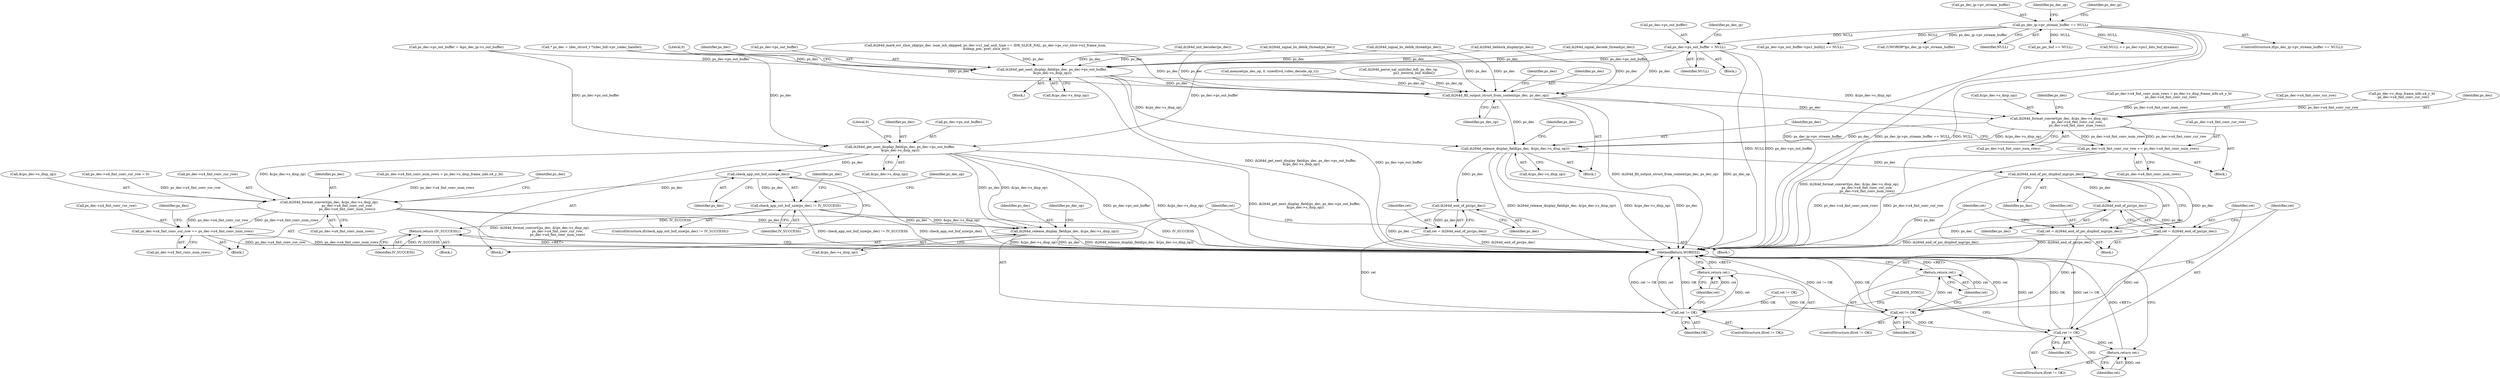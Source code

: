 digraph "0_Android_e86d3cfd2bc28dac421092106751e5638d54a848@pointer" {
"1000317" [label="(Call,ps_dec->ps_out_buffer = NULL)"];
"1000266" [label="(Call,ps_dec_ip->pv_stream_buffer == NULL)"];
"1000722" [label="(Call,ih264d_get_next_display_field(ps_dec, ps_dec->ps_out_buffer,\n &(ps_dec->s_disp_op)))"];
"1000742" [label="(Call,check_app_out_buf_size(ps_dec))"];
"1000741" [label="(Call,check_app_out_buf_size(ps_dec) != IV_SUCCESS)"];
"1000906" [label="(Return,return (IV_SUCCESS);)"];
"1000767" [label="(Call,ih264d_format_convert(ps_dec, &(ps_dec->s_disp_op),\n                                  ps_dec->u4_fmt_conv_cur_row,\n                                  ps_dec->u4_fmt_conv_num_rows))"];
"1000779" [label="(Call,ps_dec->u4_fmt_conv_cur_row += ps_dec->u4_fmt_conv_num_rows)"];
"1000791" [label="(Call,ih264d_release_display_field(ps_dec, &(ps_dec->s_disp_op)))"];
"1002064" [label="(Call,ih264d_get_next_display_field(ps_dec, ps_dec->ps_out_buffer,\n &(ps_dec->s_disp_op)))"];
"1002092" [label="(Call,ih264d_fill_output_struct_from_context(ps_dec, ps_dec_op))"];
"1002123" [label="(Call,ih264d_format_convert(ps_dec, &(ps_dec->s_disp_op),\n                                  ps_dec->u4_fmt_conv_cur_row,\n                                  ps_dec->u4_fmt_conv_num_rows))"];
"1002135" [label="(Call,ps_dec->u4_fmt_conv_cur_row += ps_dec->u4_fmt_conv_num_rows)"];
"1002142" [label="(Call,ih264d_release_display_field(ps_dec, &(ps_dec->s_disp_op)))"];
"1002234" [label="(Call,ih264d_end_of_pic_dispbuf_mgr(ps_dec))"];
"1002232" [label="(Call,ret = ih264d_end_of_pic_dispbuf_mgr(ps_dec))"];
"1002237" [label="(Call,ret != OK)"];
"1002240" [label="(Return,return ret;)"];
"1002247" [label="(Call,ret != OK)"];
"1002250" [label="(Return,return ret;)"];
"1002244" [label="(Call,ih264d_end_of_pic(ps_dec))"];
"1002242" [label="(Call,ret = ih264d_end_of_pic(ps_dec))"];
"1002256" [label="(Call,ih264d_end_of_pic(ps_dec))"];
"1002254" [label="(Call,ret = ih264d_end_of_pic(ps_dec))"];
"1002259" [label="(Call,ret != OK)"];
"1002262" [label="(Return,return ret;)"];
"1002247" [label="(Call,ret != OK)"];
"1000743" [label="(Identifier,ps_dec)"];
"1002248" [label="(Identifier,ret)"];
"1002253" [label="(Block,)"];
"1000265" [label="(ControlStructure,if(ps_dec_ip->pv_stream_buffer == NULL))"];
"1000727" [label="(Call,&(ps_dec->s_disp_op))"];
"1002135" [label="(Call,ps_dec->u4_fmt_conv_cur_row += ps_dec->u4_fmt_conv_num_rows)"];
"1002114" [label="(Call,ps_dec->s_disp_frame_info.u4_y_ht\n - ps_dec->u4_fmt_conv_cur_row)"];
"1000330" [label="(Call,ps_dec->ps_out_buffer = &ps_dec_ip->s_out_buffer)"];
"1002244" [label="(Call,ih264d_end_of_pic(ps_dec))"];
"1002249" [label="(Identifier,OK)"];
"1002245" [label="(Identifier,ps_dec)"];
"1000318" [label="(Call,ps_dec->ps_out_buffer)"];
"1002250" [label="(Return,return ret;)"];
"1000769" [label="(Call,&(ps_dec->s_disp_op))"];
"1002124" [label="(Identifier,ps_dec)"];
"1002231" [label="(Block,)"];
"1000420" [label="(Call,ps_dec->ps_out_buffer->pu1_bufs[i] == NULL)"];
"1000159" [label="(Call,* ps_dec = (dec_struct_t *)(dec_hdl->pv_codec_handle))"];
"1002075" [label="(Literal,0)"];
"1002251" [label="(Identifier,ret)"];
"1002241" [label="(Identifier,ret)"];
"1002098" [label="(Identifier,ps_dec)"];
"1002243" [label="(Identifier,ret)"];
"1000753" [label="(Call,ps_dec->u4_fmt_conv_cur_row = 0)"];
"1002065" [label="(Identifier,ps_dec)"];
"1000741" [label="(Call,check_app_out_buf_size(ps_dec) != IV_SUCCESS)"];
"1000739" [label="(Block,)"];
"1002139" [label="(Call,ps_dec->u4_fmt_conv_num_rows)"];
"1001003" [label="(Call,(UWORD8*)ps_dec_ip->pv_stream_buffer)"];
"1002152" [label="(Identifier,ps_dec)"];
"1002258" [label="(ControlStructure,if(ret != OK))"];
"1002132" [label="(Call,ps_dec->u4_fmt_conv_num_rows)"];
"1002254" [label="(Call,ret = ih264d_end_of_pic(ps_dec))"];
"1000767" [label="(Call,ih264d_format_convert(ps_dec, &(ps_dec->s_disp_op),\n                                  ps_dec->u4_fmt_conv_cur_row,\n                                  ps_dec->u4_fmt_conv_num_rows))"];
"1002235" [label="(Identifier,ps_dec)"];
"1000773" [label="(Call,ps_dec->u4_fmt_conv_cur_row)"];
"1002233" [label="(Identifier,ret)"];
"1002052" [label="(Block,)"];
"1000780" [label="(Call,ps_dec->u4_fmt_conv_cur_row)"];
"1002109" [label="(Block,)"];
"1001935" [label="(Call,ih264d_deblock_display(ps_dec))"];
"1000793" [label="(Call,&(ps_dec->s_disp_op))"];
"1000906" [label="(Return,return (IV_SUCCESS);)"];
"1000776" [label="(Call,ps_dec->u4_fmt_conv_num_rows)"];
"1002242" [label="(Call,ret = ih264d_end_of_pic(ps_dec))"];
"1000157" [label="(Block,)"];
"1002092" [label="(Call,ih264d_fill_output_struct_from_context(ps_dec, ps_dec_op))"];
"1002125" [label="(Call,&(ps_dec->s_disp_op))"];
"1000724" [label="(Call,ps_dec->ps_out_buffer)"];
"1002136" [label="(Call,ps_dec->u4_fmt_conv_cur_row)"];
"1002262" [label="(Return,return ret;)"];
"1000905" [label="(Block,)"];
"1000270" [label="(Identifier,NULL)"];
"1000768" [label="(Identifier,ps_dec)"];
"1000723" [label="(Identifier,ps_dec)"];
"1002240" [label="(Return,return ret;)"];
"1000758" [label="(Call,ps_dec->u4_fmt_conv_num_rows = ps_dec->s_disp_frame_info.u4_y_ht)"];
"1002137" [label="(Identifier,ps_dec)"];
"1002110" [label="(Call,ps_dec->u4_fmt_conv_num_rows = ps_dec->s_disp_frame_info.u4_y_ht\n - ps_dec->u4_fmt_conv_cur_row)"];
"1002144" [label="(Call,&(ps_dec->s_disp_op))"];
"1002239" [label="(Identifier,OK)"];
"1002236" [label="(ControlStructure,if(ret != OK))"];
"1002263" [label="(Identifier,ret)"];
"1000907" [label="(Identifier,IV_SUCCESS)"];
"1002255" [label="(Identifier,ret)"];
"1002123" [label="(Call,ih264d_format_convert(ps_dec, &(ps_dec->s_disp_op),\n                                  ps_dec->u4_fmt_conv_cur_row,\n                                  ps_dec->u4_fmt_conv_num_rows))"];
"1000622" [label="(Call,ps_pic_buf == NULL)"];
"1002237" [label="(Call,ret != OK)"];
"1001771" [label="(Call,ih264d_signal_bs_deblk_thread(ps_dec))"];
"1002093" [label="(Identifier,ps_dec)"];
"1002069" [label="(Call,&(ps_dec->s_disp_op))"];
"1000740" [label="(ControlStructure,if(check_app_out_buf_size(ps_dec) != IV_SUCCESS))"];
"1000707" [label="(Block,)"];
"1000267" [label="(Call,ps_dec_ip->pv_stream_buffer)"];
"1002257" [label="(Identifier,ps_dec)"];
"1000274" [label="(Identifier,ps_dec_op)"];
"1000799" [label="(Identifier,ps_dec_op)"];
"1000792" [label="(Identifier,ps_dec)"];
"1002142" [label="(Call,ih264d_release_display_field(ps_dec, &(ps_dec->s_disp_op)))"];
"1002234" [label="(Call,ih264d_end_of_pic_dispbuf_mgr(ps_dec))"];
"1002238" [label="(Identifier,ret)"];
"1002246" [label="(ControlStructure,if(ret != OK))"];
"1000744" [label="(Identifier,IV_SUCCESS)"];
"1000755" [label="(Identifier,ps_dec)"];
"1002064" [label="(Call,ih264d_get_next_display_field(ps_dec, ps_dec->ps_out_buffer,\n &(ps_dec->s_disp_op)))"];
"1002050" [label="(Call,ih264d_signal_bs_deblk_thread(ps_dec))"];
"1000266" [label="(Call,ps_dec_ip->pv_stream_buffer == NULL)"];
"1001586" [label="(Call,ih264d_mark_err_slice_skip(ps_dec, num_mb_skipped, ps_dec->u1_nal_unit_type == IDR_SLICE_NAL, ps_dec->ps_cur_slice->u2_frame_num,\n &temp_poc, prev_slice_err))"];
"1002129" [label="(Call,ps_dec->u4_fmt_conv_cur_row)"];
"1000722" [label="(Call,ih264d_get_next_display_field(ps_dec, ps_dec->ps_out_buffer,\n &(ps_dec->s_disp_op)))"];
"1002232" [label="(Call,ret = ih264d_end_of_pic_dispbuf_mgr(ps_dec))"];
"1000733" [label="(Literal,0)"];
"1000317" [label="(Call,ps_dec->ps_out_buffer = NULL)"];
"1002066" [label="(Call,ps_dec->ps_out_buffer)"];
"1002264" [label="(Call,DATA_SYNC())"];
"1002272" [label="(MethodReturn,WORD32)"];
"1000783" [label="(Call,ps_dec->u4_fmt_conv_num_rows)"];
"1000233" [label="(Call,memset(ps_dec_op, 0, sizeof(ivd_video_decode_op_t)))"];
"1002256" [label="(Call,ih264d_end_of_pic(ps_dec))"];
"1000781" [label="(Identifier,ps_dec)"];
"1002063" [label="(Block,)"];
"1002094" [label="(Identifier,ps_dec_op)"];
"1000325" [label="(Identifier,ps_dec_ip)"];
"1000321" [label="(Identifier,NULL)"];
"1000742" [label="(Call,check_app_out_buf_size(ps_dec))"];
"1001326" [label="(Call,ret != OK)"];
"1000289" [label="(Identifier,ps_dec_ip)"];
"1000748" [label="(Identifier,ps_dec_op)"];
"1002259" [label="(Call,ret != OK)"];
"1001762" [label="(Call,ih264d_signal_decode_thread(ps_dec))"];
"1001320" [label="(Call,ih264d_parse_nal_unit(dec_hdl, ps_dec_op,\n                              pu1_bitstrm_buf, buflen))"];
"1000788" [label="(Identifier,ps_dec)"];
"1000918" [label="(Call,ih264d_init_decoder(ps_dec))"];
"1001022" [label="(Call,NULL == ps_dec->pu1_bits_buf_dynamic)"];
"1000779" [label="(Call,ps_dec->u4_fmt_conv_cur_row += ps_dec->u4_fmt_conv_num_rows)"];
"1000791" [label="(Call,ih264d_release_display_field(ps_dec, &(ps_dec->s_disp_op)))"];
"1002143" [label="(Identifier,ps_dec)"];
"1002260" [label="(Identifier,ret)"];
"1002261" [label="(Identifier,OK)"];
"1000317" -> "1000157"  [label="AST: "];
"1000317" -> "1000321"  [label="CFG: "];
"1000318" -> "1000317"  [label="AST: "];
"1000321" -> "1000317"  [label="AST: "];
"1000325" -> "1000317"  [label="CFG: "];
"1000317" -> "1002272"  [label="DDG: ps_dec->ps_out_buffer"];
"1000317" -> "1002272"  [label="DDG: NULL"];
"1000266" -> "1000317"  [label="DDG: NULL"];
"1000317" -> "1000722"  [label="DDG: ps_dec->ps_out_buffer"];
"1000317" -> "1002064"  [label="DDG: ps_dec->ps_out_buffer"];
"1000266" -> "1000265"  [label="AST: "];
"1000266" -> "1000270"  [label="CFG: "];
"1000267" -> "1000266"  [label="AST: "];
"1000270" -> "1000266"  [label="AST: "];
"1000274" -> "1000266"  [label="CFG: "];
"1000289" -> "1000266"  [label="CFG: "];
"1000266" -> "1002272"  [label="DDG: ps_dec_ip->pv_stream_buffer"];
"1000266" -> "1002272"  [label="DDG: ps_dec_ip->pv_stream_buffer == NULL"];
"1000266" -> "1002272"  [label="DDG: NULL"];
"1000266" -> "1000420"  [label="DDG: NULL"];
"1000266" -> "1000622"  [label="DDG: NULL"];
"1000266" -> "1001003"  [label="DDG: ps_dec_ip->pv_stream_buffer"];
"1000266" -> "1001022"  [label="DDG: NULL"];
"1000722" -> "1000707"  [label="AST: "];
"1000722" -> "1000727"  [label="CFG: "];
"1000723" -> "1000722"  [label="AST: "];
"1000724" -> "1000722"  [label="AST: "];
"1000727" -> "1000722"  [label="AST: "];
"1000733" -> "1000722"  [label="CFG: "];
"1000722" -> "1002272"  [label="DDG: ps_dec->ps_out_buffer"];
"1000722" -> "1002272"  [label="DDG: &(ps_dec->s_disp_op)"];
"1000722" -> "1002272"  [label="DDG: ih264d_get_next_display_field(ps_dec, ps_dec->ps_out_buffer,\n &(ps_dec->s_disp_op))"];
"1000159" -> "1000722"  [label="DDG: ps_dec"];
"1000330" -> "1000722"  [label="DDG: ps_dec->ps_out_buffer"];
"1000722" -> "1000742"  [label="DDG: ps_dec"];
"1000722" -> "1000767"  [label="DDG: &(ps_dec->s_disp_op)"];
"1000722" -> "1000791"  [label="DDG: ps_dec"];
"1000722" -> "1000791"  [label="DDG: &(ps_dec->s_disp_op)"];
"1000742" -> "1000741"  [label="AST: "];
"1000742" -> "1000743"  [label="CFG: "];
"1000743" -> "1000742"  [label="AST: "];
"1000744" -> "1000742"  [label="CFG: "];
"1000742" -> "1002272"  [label="DDG: ps_dec"];
"1000742" -> "1000741"  [label="DDG: ps_dec"];
"1000742" -> "1000767"  [label="DDG: ps_dec"];
"1000741" -> "1000740"  [label="AST: "];
"1000741" -> "1000744"  [label="CFG: "];
"1000744" -> "1000741"  [label="AST: "];
"1000748" -> "1000741"  [label="CFG: "];
"1000755" -> "1000741"  [label="CFG: "];
"1000741" -> "1002272"  [label="DDG: check_app_out_buf_size(ps_dec)"];
"1000741" -> "1002272"  [label="DDG: IV_SUCCESS"];
"1000741" -> "1002272"  [label="DDG: check_app_out_buf_size(ps_dec) != IV_SUCCESS"];
"1000741" -> "1000906"  [label="DDG: IV_SUCCESS"];
"1000906" -> "1000905"  [label="AST: "];
"1000906" -> "1000907"  [label="CFG: "];
"1000907" -> "1000906"  [label="AST: "];
"1002272" -> "1000906"  [label="CFG: "];
"1000906" -> "1002272"  [label="DDG: <RET>"];
"1000907" -> "1000906"  [label="DDG: IV_SUCCESS"];
"1000767" -> "1000739"  [label="AST: "];
"1000767" -> "1000776"  [label="CFG: "];
"1000768" -> "1000767"  [label="AST: "];
"1000769" -> "1000767"  [label="AST: "];
"1000773" -> "1000767"  [label="AST: "];
"1000776" -> "1000767"  [label="AST: "];
"1000781" -> "1000767"  [label="CFG: "];
"1000767" -> "1002272"  [label="DDG: ih264d_format_convert(ps_dec, &(ps_dec->s_disp_op),\n                                  ps_dec->u4_fmt_conv_cur_row,\n                                  ps_dec->u4_fmt_conv_num_rows)"];
"1000753" -> "1000767"  [label="DDG: ps_dec->u4_fmt_conv_cur_row"];
"1000758" -> "1000767"  [label="DDG: ps_dec->u4_fmt_conv_num_rows"];
"1000767" -> "1000779"  [label="DDG: ps_dec->u4_fmt_conv_num_rows"];
"1000767" -> "1000779"  [label="DDG: ps_dec->u4_fmt_conv_cur_row"];
"1000767" -> "1000791"  [label="DDG: ps_dec"];
"1000767" -> "1000791"  [label="DDG: &(ps_dec->s_disp_op)"];
"1000779" -> "1000739"  [label="AST: "];
"1000779" -> "1000783"  [label="CFG: "];
"1000780" -> "1000779"  [label="AST: "];
"1000783" -> "1000779"  [label="AST: "];
"1000788" -> "1000779"  [label="CFG: "];
"1000779" -> "1002272"  [label="DDG: ps_dec->u4_fmt_conv_cur_row"];
"1000779" -> "1002272"  [label="DDG: ps_dec->u4_fmt_conv_num_rows"];
"1000791" -> "1000707"  [label="AST: "];
"1000791" -> "1000793"  [label="CFG: "];
"1000792" -> "1000791"  [label="AST: "];
"1000793" -> "1000791"  [label="AST: "];
"1000799" -> "1000791"  [label="CFG: "];
"1000791" -> "1002272"  [label="DDG: ps_dec"];
"1000791" -> "1002272"  [label="DDG: ih264d_release_display_field(ps_dec, &(ps_dec->s_disp_op))"];
"1000791" -> "1002272"  [label="DDG: &(ps_dec->s_disp_op)"];
"1002064" -> "1002063"  [label="AST: "];
"1002064" -> "1002069"  [label="CFG: "];
"1002065" -> "1002064"  [label="AST: "];
"1002066" -> "1002064"  [label="AST: "];
"1002069" -> "1002064"  [label="AST: "];
"1002075" -> "1002064"  [label="CFG: "];
"1002064" -> "1002272"  [label="DDG: ps_dec->ps_out_buffer"];
"1002064" -> "1002272"  [label="DDG: ih264d_get_next_display_field(ps_dec, ps_dec->ps_out_buffer,\n &(ps_dec->s_disp_op))"];
"1000918" -> "1002064"  [label="DDG: ps_dec"];
"1001586" -> "1002064"  [label="DDG: ps_dec"];
"1000159" -> "1002064"  [label="DDG: ps_dec"];
"1002050" -> "1002064"  [label="DDG: ps_dec"];
"1001762" -> "1002064"  [label="DDG: ps_dec"];
"1001771" -> "1002064"  [label="DDG: ps_dec"];
"1001935" -> "1002064"  [label="DDG: ps_dec"];
"1000330" -> "1002064"  [label="DDG: ps_dec->ps_out_buffer"];
"1002064" -> "1002092"  [label="DDG: ps_dec"];
"1002064" -> "1002123"  [label="DDG: &(ps_dec->s_disp_op)"];
"1002064" -> "1002142"  [label="DDG: &(ps_dec->s_disp_op)"];
"1002092" -> "1002052"  [label="AST: "];
"1002092" -> "1002094"  [label="CFG: "];
"1002093" -> "1002092"  [label="AST: "];
"1002094" -> "1002092"  [label="AST: "];
"1002098" -> "1002092"  [label="CFG: "];
"1002092" -> "1002272"  [label="DDG: ih264d_fill_output_struct_from_context(ps_dec, ps_dec_op)"];
"1002092" -> "1002272"  [label="DDG: ps_dec_op"];
"1000918" -> "1002092"  [label="DDG: ps_dec"];
"1001586" -> "1002092"  [label="DDG: ps_dec"];
"1000159" -> "1002092"  [label="DDG: ps_dec"];
"1002050" -> "1002092"  [label="DDG: ps_dec"];
"1001762" -> "1002092"  [label="DDG: ps_dec"];
"1001771" -> "1002092"  [label="DDG: ps_dec"];
"1001935" -> "1002092"  [label="DDG: ps_dec"];
"1001320" -> "1002092"  [label="DDG: ps_dec_op"];
"1000233" -> "1002092"  [label="DDG: ps_dec_op"];
"1002092" -> "1002123"  [label="DDG: ps_dec"];
"1002092" -> "1002142"  [label="DDG: ps_dec"];
"1002123" -> "1002109"  [label="AST: "];
"1002123" -> "1002132"  [label="CFG: "];
"1002124" -> "1002123"  [label="AST: "];
"1002125" -> "1002123"  [label="AST: "];
"1002129" -> "1002123"  [label="AST: "];
"1002132" -> "1002123"  [label="AST: "];
"1002137" -> "1002123"  [label="CFG: "];
"1002123" -> "1002272"  [label="DDG: ih264d_format_convert(ps_dec, &(ps_dec->s_disp_op),\n                                  ps_dec->u4_fmt_conv_cur_row,\n                                  ps_dec->u4_fmt_conv_num_rows)"];
"1002114" -> "1002123"  [label="DDG: ps_dec->u4_fmt_conv_cur_row"];
"1002110" -> "1002123"  [label="DDG: ps_dec->u4_fmt_conv_num_rows"];
"1002123" -> "1002135"  [label="DDG: ps_dec->u4_fmt_conv_num_rows"];
"1002123" -> "1002135"  [label="DDG: ps_dec->u4_fmt_conv_cur_row"];
"1002123" -> "1002142"  [label="DDG: ps_dec"];
"1002123" -> "1002142"  [label="DDG: &(ps_dec->s_disp_op)"];
"1002135" -> "1002109"  [label="AST: "];
"1002135" -> "1002139"  [label="CFG: "];
"1002136" -> "1002135"  [label="AST: "];
"1002139" -> "1002135"  [label="AST: "];
"1002143" -> "1002135"  [label="CFG: "];
"1002135" -> "1002272"  [label="DDG: ps_dec->u4_fmt_conv_num_rows"];
"1002135" -> "1002272"  [label="DDG: ps_dec->u4_fmt_conv_cur_row"];
"1002142" -> "1002052"  [label="AST: "];
"1002142" -> "1002144"  [label="CFG: "];
"1002143" -> "1002142"  [label="AST: "];
"1002144" -> "1002142"  [label="AST: "];
"1002152" -> "1002142"  [label="CFG: "];
"1002142" -> "1002272"  [label="DDG: ih264d_release_display_field(ps_dec, &(ps_dec->s_disp_op))"];
"1002142" -> "1002272"  [label="DDG: &(ps_dec->s_disp_op)"];
"1002142" -> "1002272"  [label="DDG: ps_dec"];
"1002142" -> "1002234"  [label="DDG: ps_dec"];
"1002142" -> "1002256"  [label="DDG: ps_dec"];
"1002234" -> "1002232"  [label="AST: "];
"1002234" -> "1002235"  [label="CFG: "];
"1002235" -> "1002234"  [label="AST: "];
"1002232" -> "1002234"  [label="CFG: "];
"1002234" -> "1002272"  [label="DDG: ps_dec"];
"1002234" -> "1002232"  [label="DDG: ps_dec"];
"1002234" -> "1002244"  [label="DDG: ps_dec"];
"1002232" -> "1002231"  [label="AST: "];
"1002233" -> "1002232"  [label="AST: "];
"1002238" -> "1002232"  [label="CFG: "];
"1002232" -> "1002272"  [label="DDG: ih264d_end_of_pic_dispbuf_mgr(ps_dec)"];
"1002232" -> "1002237"  [label="DDG: ret"];
"1002237" -> "1002236"  [label="AST: "];
"1002237" -> "1002239"  [label="CFG: "];
"1002238" -> "1002237"  [label="AST: "];
"1002239" -> "1002237"  [label="AST: "];
"1002241" -> "1002237"  [label="CFG: "];
"1002243" -> "1002237"  [label="CFG: "];
"1002237" -> "1002272"  [label="DDG: OK"];
"1002237" -> "1002272"  [label="DDG: ret"];
"1002237" -> "1002272"  [label="DDG: ret != OK"];
"1001326" -> "1002237"  [label="DDG: OK"];
"1002237" -> "1002240"  [label="DDG: ret"];
"1002237" -> "1002247"  [label="DDG: OK"];
"1002240" -> "1002236"  [label="AST: "];
"1002240" -> "1002241"  [label="CFG: "];
"1002241" -> "1002240"  [label="AST: "];
"1002272" -> "1002240"  [label="CFG: "];
"1002240" -> "1002272"  [label="DDG: <RET>"];
"1002241" -> "1002240"  [label="DDG: ret"];
"1002247" -> "1002246"  [label="AST: "];
"1002247" -> "1002249"  [label="CFG: "];
"1002248" -> "1002247"  [label="AST: "];
"1002249" -> "1002247"  [label="AST: "];
"1002251" -> "1002247"  [label="CFG: "];
"1002264" -> "1002247"  [label="CFG: "];
"1002247" -> "1002272"  [label="DDG: OK"];
"1002247" -> "1002272"  [label="DDG: ret != OK"];
"1002247" -> "1002272"  [label="DDG: ret"];
"1002242" -> "1002247"  [label="DDG: ret"];
"1002247" -> "1002250"  [label="DDG: ret"];
"1002250" -> "1002246"  [label="AST: "];
"1002250" -> "1002251"  [label="CFG: "];
"1002251" -> "1002250"  [label="AST: "];
"1002272" -> "1002250"  [label="CFG: "];
"1002250" -> "1002272"  [label="DDG: <RET>"];
"1002251" -> "1002250"  [label="DDG: ret"];
"1002244" -> "1002242"  [label="AST: "];
"1002244" -> "1002245"  [label="CFG: "];
"1002245" -> "1002244"  [label="AST: "];
"1002242" -> "1002244"  [label="CFG: "];
"1002244" -> "1002272"  [label="DDG: ps_dec"];
"1002244" -> "1002242"  [label="DDG: ps_dec"];
"1002242" -> "1002231"  [label="AST: "];
"1002243" -> "1002242"  [label="AST: "];
"1002248" -> "1002242"  [label="CFG: "];
"1002242" -> "1002272"  [label="DDG: ih264d_end_of_pic(ps_dec)"];
"1002256" -> "1002254"  [label="AST: "];
"1002256" -> "1002257"  [label="CFG: "];
"1002257" -> "1002256"  [label="AST: "];
"1002254" -> "1002256"  [label="CFG: "];
"1002256" -> "1002272"  [label="DDG: ps_dec"];
"1002256" -> "1002254"  [label="DDG: ps_dec"];
"1002254" -> "1002253"  [label="AST: "];
"1002255" -> "1002254"  [label="AST: "];
"1002260" -> "1002254"  [label="CFG: "];
"1002254" -> "1002272"  [label="DDG: ih264d_end_of_pic(ps_dec)"];
"1002254" -> "1002259"  [label="DDG: ret"];
"1002259" -> "1002258"  [label="AST: "];
"1002259" -> "1002261"  [label="CFG: "];
"1002260" -> "1002259"  [label="AST: "];
"1002261" -> "1002259"  [label="AST: "];
"1002263" -> "1002259"  [label="CFG: "];
"1002264" -> "1002259"  [label="CFG: "];
"1002259" -> "1002272"  [label="DDG: ret"];
"1002259" -> "1002272"  [label="DDG: OK"];
"1002259" -> "1002272"  [label="DDG: ret != OK"];
"1001326" -> "1002259"  [label="DDG: OK"];
"1002259" -> "1002262"  [label="DDG: ret"];
"1002262" -> "1002258"  [label="AST: "];
"1002262" -> "1002263"  [label="CFG: "];
"1002263" -> "1002262"  [label="AST: "];
"1002272" -> "1002262"  [label="CFG: "];
"1002262" -> "1002272"  [label="DDG: <RET>"];
"1002263" -> "1002262"  [label="DDG: ret"];
}
